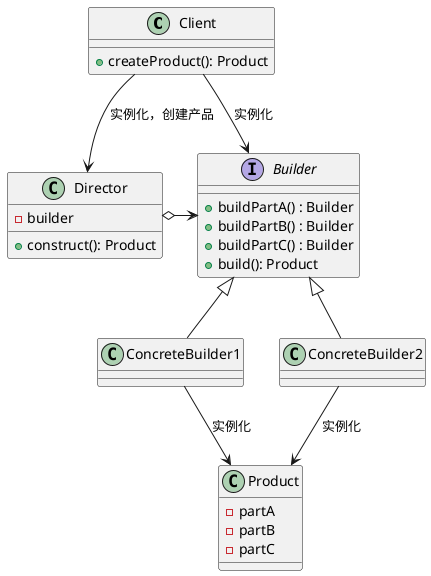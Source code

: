 @startuml 结构图
class Client {
    + createProduct(): Product
}

interface Builder {

    + buildPartA() : Builder
    + buildPartB() : Builder
    + buildPartC() : Builder
    + build(): Product
}

class Director {
    - builder
    + construct(): Product
}

class Product {
    - partA
    - partB
    - partC
}

Client --> Builder : 实例化
Client --> Director : 实例化，创建产品

Director o-right-> Builder
Builder <|-down- ConcreteBuilder1
Builder <|-down- ConcreteBuilder2

ConcreteBuilder1 --> Product : 实例化
ConcreteBuilder2 --> Product : 实例化
@enduml
